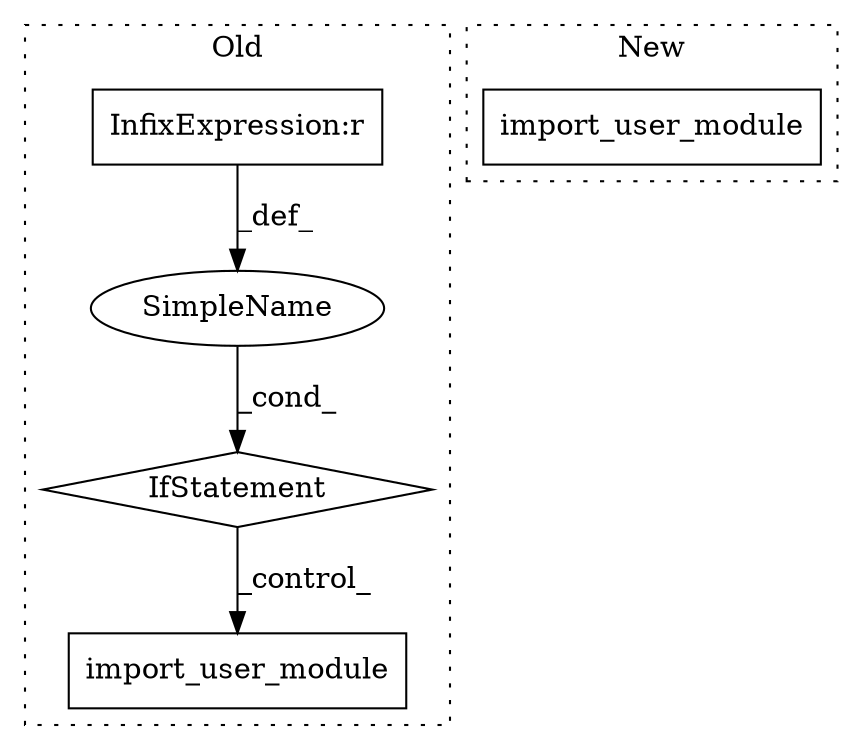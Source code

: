 digraph G {
subgraph cluster0 {
1 [label="import_user_module" a="32" s="3916,3952" l="19,1" shape="box"];
3 [label="IfStatement" a="25" s="3877,3906" l="4,2" shape="diamond"];
4 [label="SimpleName" a="42" s="" l="" shape="ellipse"];
5 [label="InfixExpression:r" a="27" s="3898" l="4" shape="box"];
label = "Old";
style="dotted";
}
subgraph cluster1 {
2 [label="import_user_module" a="32" s="3877,3904" l="19,1" shape="box"];
label = "New";
style="dotted";
}
3 -> 1 [label="_control_"];
4 -> 3 [label="_cond_"];
5 -> 4 [label="_def_"];
}